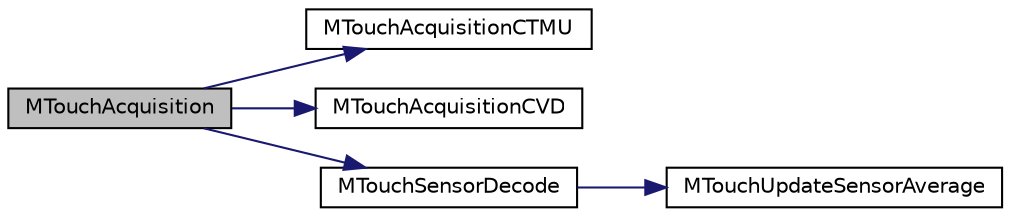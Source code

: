 digraph "MTouchAcquisition"
{
  edge [fontname="Helvetica",fontsize="10",labelfontname="Helvetica",labelfontsize="10"];
  node [fontname="Helvetica",fontsize="10",shape=record];
  rankdir="LR";
  Node1 [label="MTouchAcquisition",height=0.2,width=0.4,color="black", fillcolor="grey75", style="filled", fontcolor="black"];
  Node1 -> Node2 [color="midnightblue",fontsize="10",style="solid",fontname="Helvetica"];
  Node2 [label="MTouchAcquisitionCTMU",height=0.2,width=0.4,color="black", fillcolor="white", style="filled",URL="$m_touch_sensor_8h.html#a58a6fea34bf9028ed4dd87f8c8a77224"];
  Node1 -> Node3 [color="midnightblue",fontsize="10",style="solid",fontname="Helvetica"];
  Node3 [label="MTouchAcquisitionCVD",height=0.2,width=0.4,color="black", fillcolor="white", style="filled",URL="$m_touch_sensor_8h.html#a5d0683019ea851ea8bf051e66bd9ade3"];
  Node1 -> Node4 [color="midnightblue",fontsize="10",style="solid",fontname="Helvetica"];
  Node4 [label="MTouchSensorDecode",height=0.2,width=0.4,color="black", fillcolor="white", style="filled",URL="$m_touch_sensor_8c.html#a2c3d5b1caa18b5f919a7be5db6733401"];
  Node4 -> Node5 [color="midnightblue",fontsize="10",style="solid",fontname="Helvetica"];
  Node5 [label="MTouchUpdateSensorAverage",height=0.2,width=0.4,color="black", fillcolor="white", style="filled",URL="$m_touch_sensor_8c.html#ac75723ae0f4ecb3827de237cf71e6726"];
}
